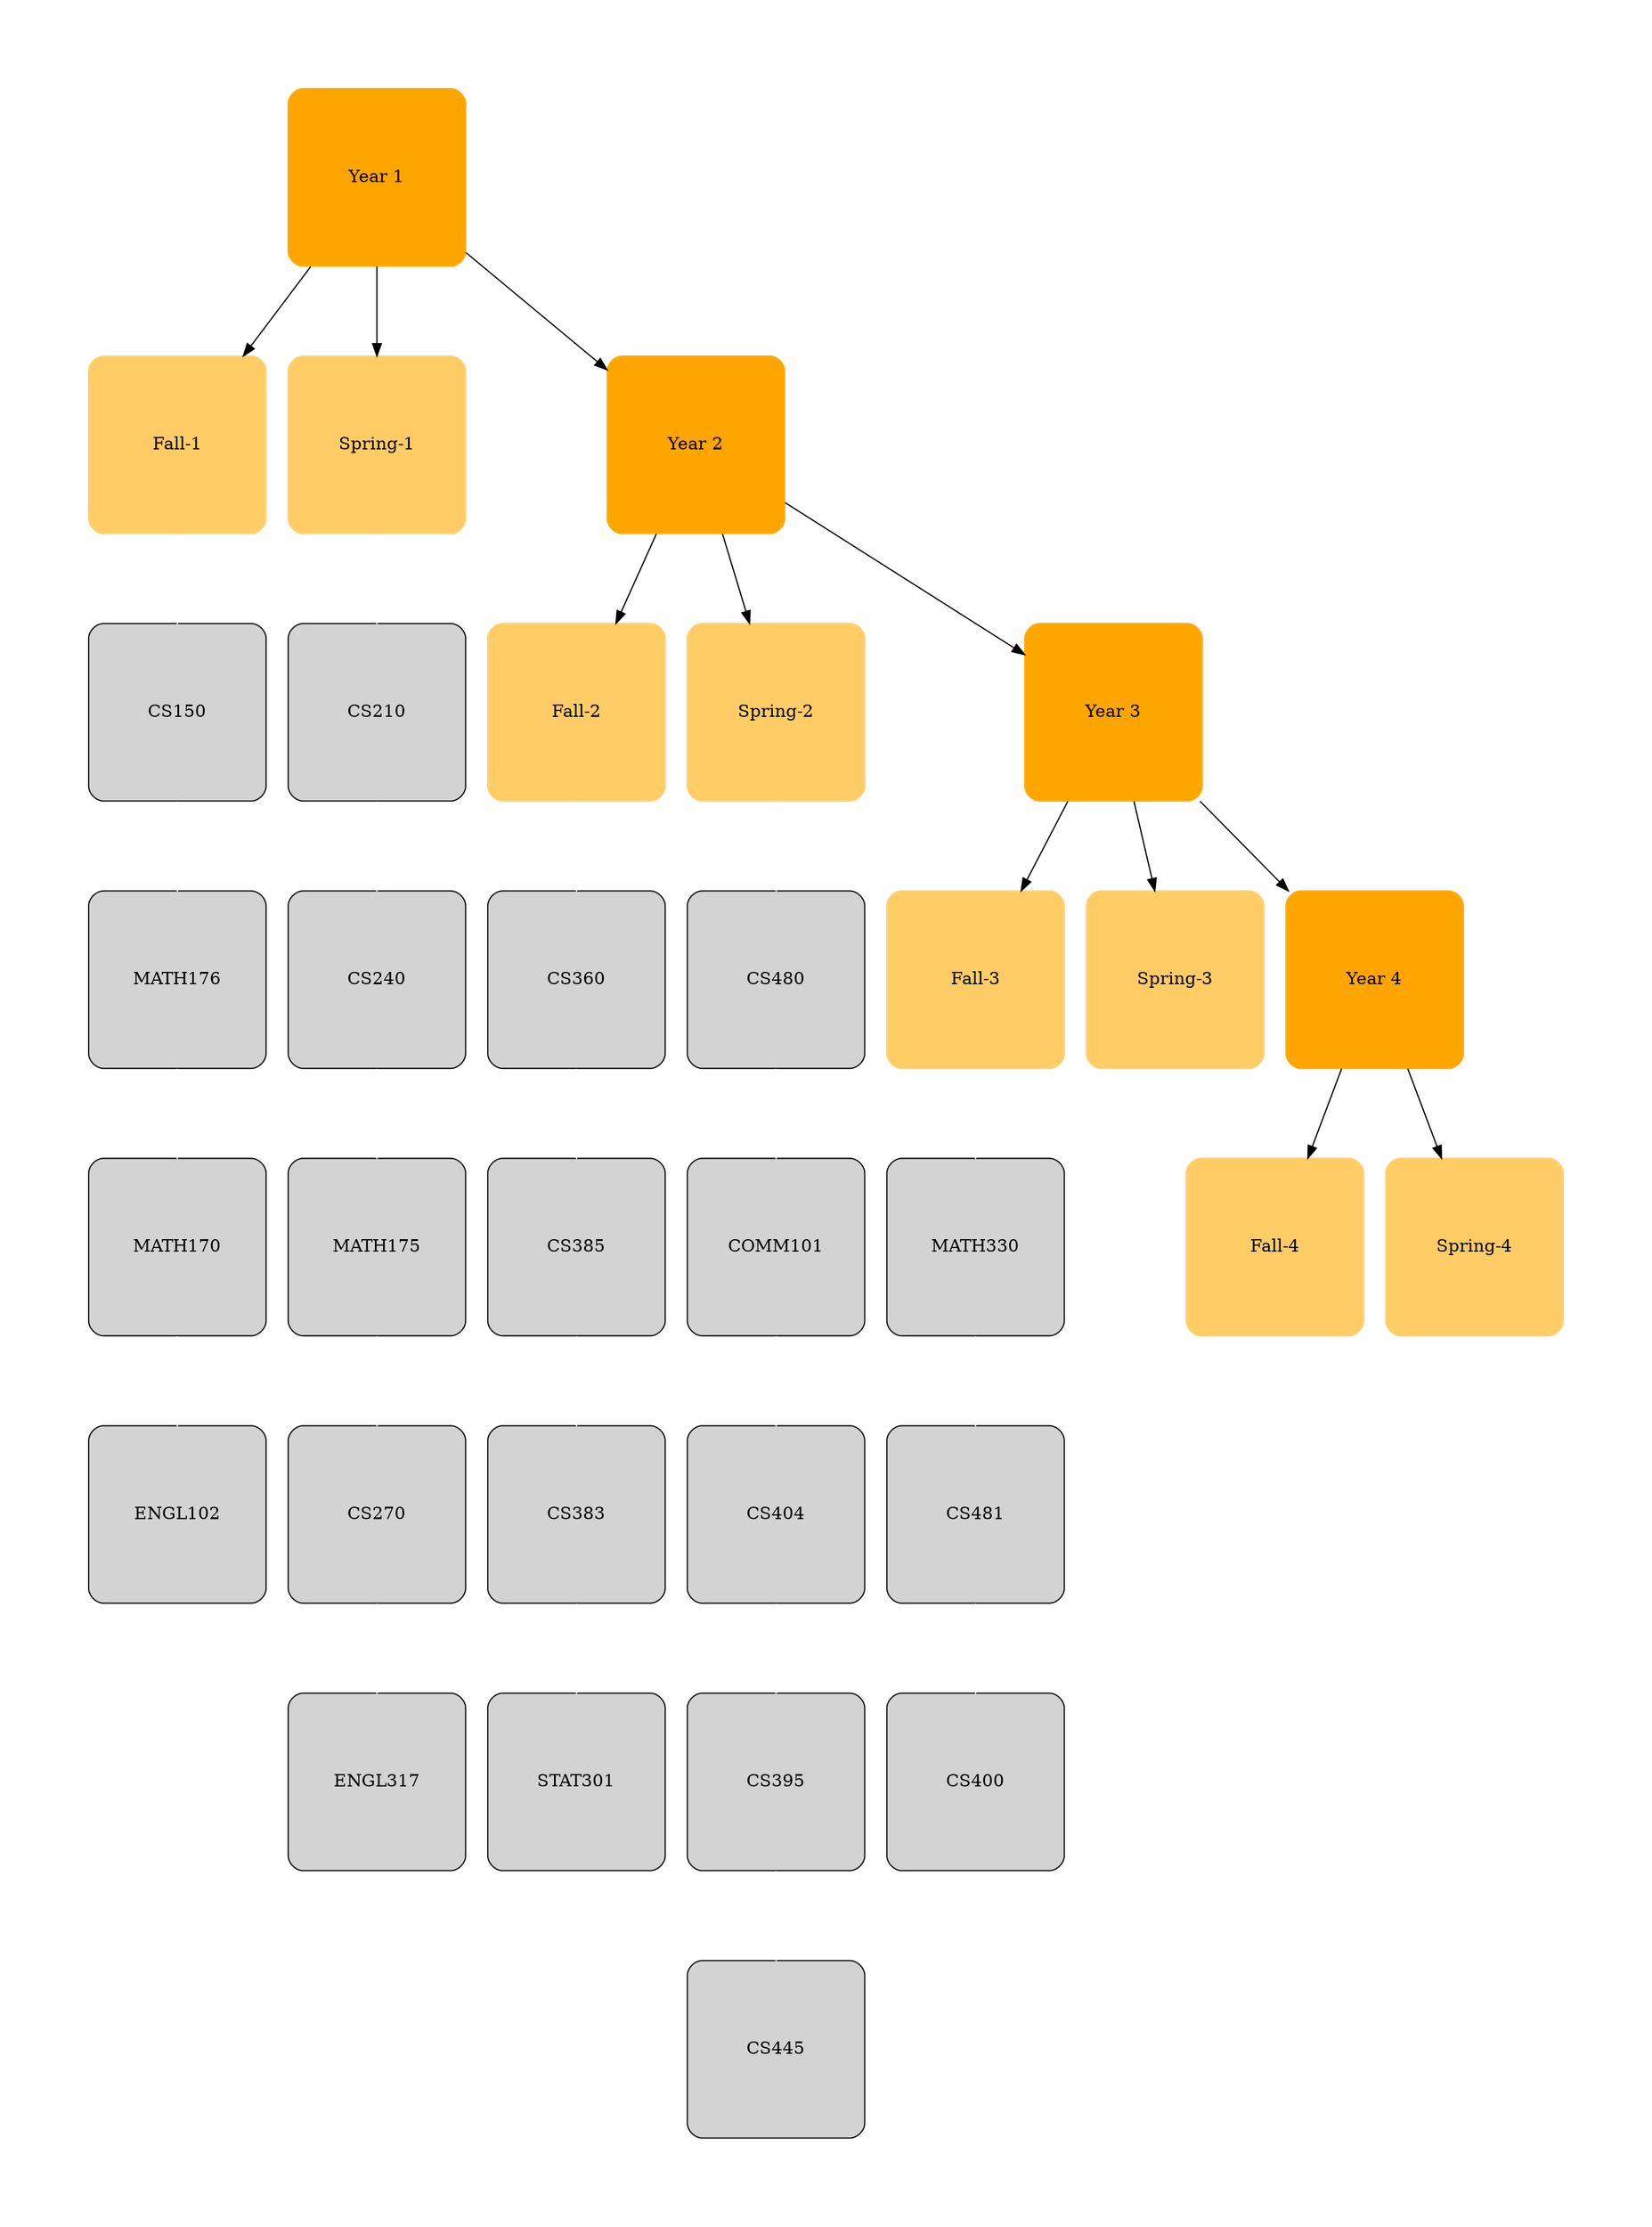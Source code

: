 digraph {
  graph [bgcolor="transparent" rankdir="TB" pad=1 compound="true" forcelabels="true"]
  node [shape="square" style="rounded,filled" width=2 fixedsize="shape"]
  edge [minlen=2]
  "Year 1" [color="orange"]
  "Fall-1" [color="#FFCC66"]
  "Spring-1" [color="#FFCC66"]
  "Year 2" [color="orange"]
  "Fall-2" [color="#FFCC66"]
  "Spring-2" [color="#FFCC66"]
  "Year 3" [color="orange"]
  "Fall-3" [color="#FFCC66"]
  "Spring-3" [color="#FFCC66"]
  "Year 4" [color="orange"]
  "Fall-4" [color="#FFCC66"]
  "Spring-4" [color="#FFCC66"]
  "Year 1" -> "Fall-1"
  "Year 1" -> "Spring-1"
  "Year 1" -> "Year 2"
  "Year 2" -> "Fall-2"
  "Year 2" -> "Spring-2"
  "Year 2" -> "Year 3"
  "Year 3" -> "Fall-3"
  "Year 3" -> "Spring-3"
  "Year 3" -> "Year 4"
  "Year 4" -> "Fall-4"
  "Year 4" -> "Spring-4"
  "Fall-1" -> "CS150" [color="white"]
  "CS150" -> "MATH176" [color="white"]
  "MATH176" -> "MATH170" [color="white"]
  "MATH170" -> "ENGL102" [color="white"]
  "Spring-1" -> "CS210" [color="white"]
  "CS210" -> "CS240" [color="white"]
  "CS240" -> "MATH175" [color="white"]
  "MATH175" -> "CS270" [color="white"]
  "CS270" -> "ENGL317" [color="white"]
  "Fall-2" -> "CS360" [color="white"]
  "CS360" -> "CS385" [color="white"]
  "CS385" -> "CS383" [color="white"]
  "CS383" -> "STAT301" [color="white"]
  "Spring-2" -> "CS480" [color="white"]
  "CS480" -> "COMM101" [color="white"]
  "COMM101" -> "CS404" [color="white"]
  "CS404" -> "CS395" [color="white"]
  "CS395" -> "CS445" [color="white"]
  "Fall-3" -> "MATH330" [color="white"]
  "MATH330" -> "CS481" [color="white"]
  "CS481" -> "CS400" [color="white"]
}
